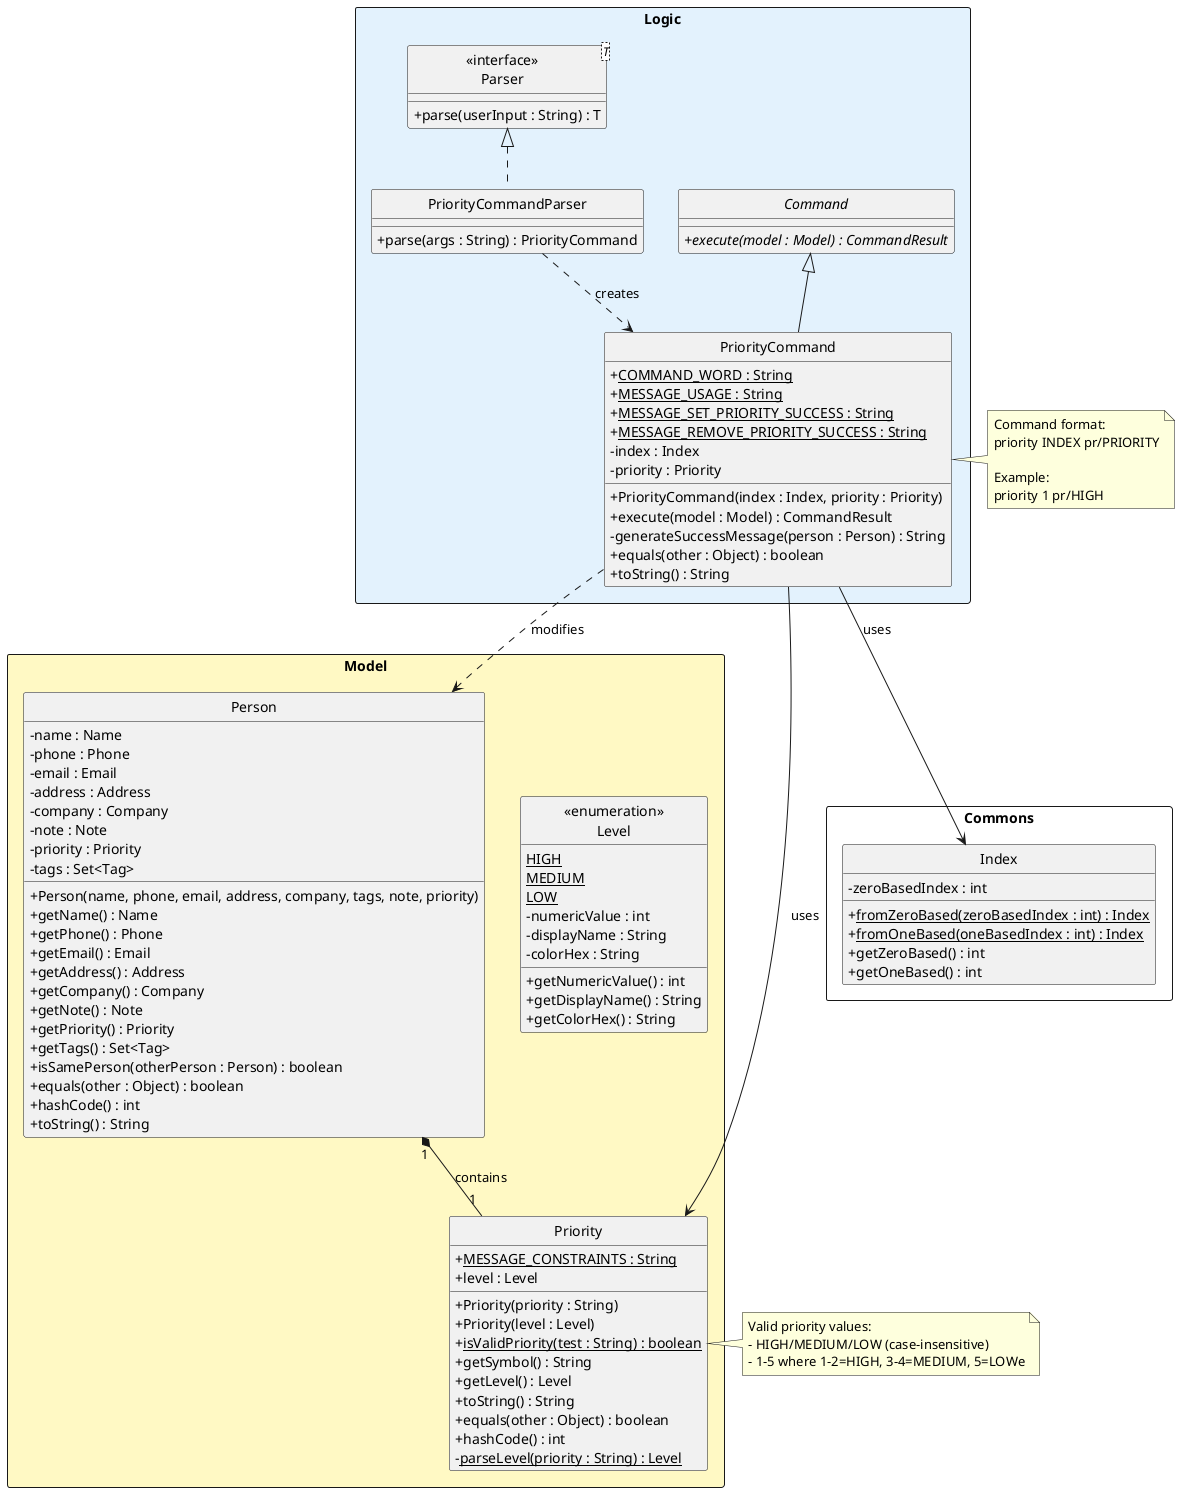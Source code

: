 @startuml PriorityClassDiagram

hide circle
skinparam classAttributeIconSize 0

!define PRIORITY_COLOR #E8F5E9
!define COMMAND_COLOR #E3F2FD
!define MODEL_COLOR #FFF9C4

package "Model" <<Rectangle>> MODEL_COLOR {
    class Priority {
        +<u>MESSAGE_CONSTRAINTS : String</u>
        +level : Level

        +Priority(priority : String)
        +Priority(level : Level)
        +<u>isValidPriority(test : String) : boolean</u>
        +getSymbol() : String
        +getLevel() : Level
        +toString() : String
        +equals(other : Object) : boolean
        +hashCode() : int
        -<u>parseLevel(priority : String) : Level</u>
    }

    class "<<enumeration>>\nLevel" as Level {
        <u>HIGH</u>
        <u>MEDIUM</u>
        <u>LOW</u>
        -numericValue : int
        -displayName : String
        -colorHex : String
        +getNumericValue() : int
        +getDisplayName() : String
        +getColorHex() : String
    }

    class Person {
        -name : Name
        -phone : Phone
        -email : Email
        -address : Address
        -company : Company
        -note : Note
        -priority : Priority
        -tags : Set<Tag>

        +Person(name, phone, email, address, company, tags, note, priority)
        +getName() : Name
        +getPhone() : Phone
        +getEmail() : Email
        +getAddress() : Address
        +getCompany() : Company
        +getNote() : Note
        +getPriority() : Priority
        +getTags() : Set<Tag>
        +isSamePerson(otherPerson : Person) : boolean
        +equals(other : Object) : boolean
        +hashCode() : int
        +toString() : String
    }

    Person "1" *-- "1" Priority : contains
}

package "Logic" <<Rectangle>> COMMAND_COLOR {
    class PriorityCommand {
        +<u>COMMAND_WORD : String</u>
        +<u>MESSAGE_USAGE : String</u>
        +<u>MESSAGE_SET_PRIORITY_SUCCESS : String</u>
        +<u>MESSAGE_REMOVE_PRIORITY_SUCCESS : String</u>
        -index : Index
        -priority : Priority

        +PriorityCommand(index : Index, priority : Priority)
        +execute(model : Model) : CommandResult
        -generateSuccessMessage(person : Person) : String
        +equals(other : Object) : boolean
        +toString() : String
    }

    abstract class Command {
        +{abstract} execute(model : Model) : CommandResult
    }

    class PriorityCommandParser {
        +parse(args : String) : PriorityCommand
    }

    class "<<interface>>\nParser<T>" as Parser {
        +parse(userInput : String) : T
    }

    Command <|-- PriorityCommand
    Parser <|.. PriorityCommandParser
    PriorityCommandParser ..> PriorityCommand : creates
    PriorityCommand --> Priority : uses
    PriorityCommand ..> Person : modifies
}

package "Commons" <<Rectangle>> {
    class Index {
        -zeroBasedIndex : int
        +<u>fromZeroBased(zeroBasedIndex : int) : Index</u>
        +<u>fromOneBased(oneBasedIndex : int) : Index</u>
        +getZeroBased() : int
        +getOneBased() : int
    }

    PriorityCommand --> Index : uses
}

note right of Priority
  Valid priority values:
  - HIGH/MEDIUM/LOW (case-insensitive)
  - 1-5 where 1-2=HIGH, 3-4=MEDIUM, 5=LOWe
end note

note right of PriorityCommand
  Command format:
  priority INDEX pr/PRIORITY

  Example:
  priority 1 pr/HIGH
end note

@enduml
